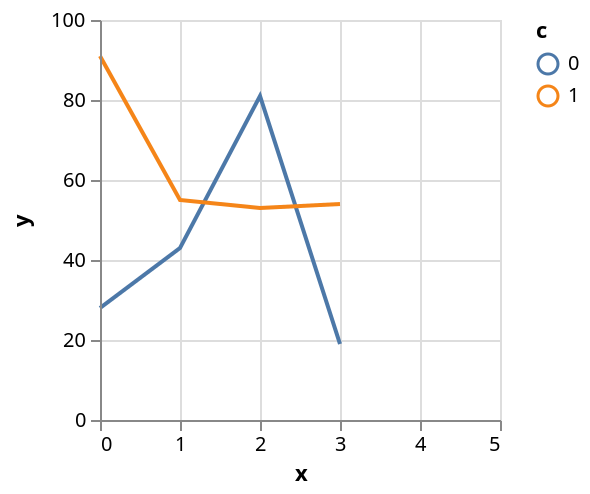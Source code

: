 {
    "$schema": "https://vega.github.io/schema/vega/v3.json",
    "autosize": "pad",
    "padding": 5,
    "width": 200,
    "height": 200,
    "style": "cell",
    "data": [
        {
            "name": "source_0",
            "values": [
                {
                    "x": 0,
                    "y": 28,
                    "c": 0
                },
                {
                    "x": 0,
                    "y": 91,
                    "c": 1
                },
                {
                    "x": 1,
                    "y": 43,
                    "c": 0
                },
                {
                    "x": 1,
                    "y": 55,
                    "c": 1
                },
                {
                    "x": 2,
                    "y": 81,
                    "c": 0
                },
                {
                    "x": 2,
                    "y": 53,
                    "c": 1
                },
                {
                    "x": 3,
                    "y": 19,
                    "c": 0
                }
            ]
        },
        {
            "name": "data_0",
            "source": "source_0",
            "transform": [
                {
                    "type": "formula",
                    "expr": "toNumber(datum[\"x\"])",
                    "as": "x"
                },
                {
                    "type": "formula",
                    "expr": "toNumber(datum[\"y\"])",
                    "as": "y"
                },
                {
                    "type": "impute",
                    "field": "y",
                    "key": "x",
                    "method": "value",
                    "groupby": [
                        "c"
                    ],
                    "value": null
                },
                {
                    "type": "window",
                    "as": [
                        "imputed_y_value"
                    ],
                    "ops": [
                        "mean"
                    ],
                    "fields": [
                        "y"
                    ],
                    "frame": [
                        -2,
                        2
                    ],
                    "ignorePeers": false,
                    "groupby": [
                        "c"
                    ]
                },
                {
                    "type": "formula",
                    "expr": "datum.y === null ? datum.imputed_y_value : datum.y",
                    "as": "y"
                }
            ]
        }
    ],
    "marks": [
        {
            "name": "pathgroup",
            "type": "group",
            "from": {
                "facet": {
                    "name": "faceted_path_main",
                    "data": "data_0",
                    "groupby": [
                        "c"
                    ]
                }
            },
            "encode": {
                "update": {
                    "width": {
                        "field": {
                            "group": "width"
                        }
                    },
                    "height": {
                        "field": {
                            "group": "height"
                        }
                    }
                }
            },
            "marks": [
                {
                    "name": "marks",
                    "type": "line",
                    "style": [
                        "line"
                    ],
                    "sort": {
                        "field": "datum[\"x\"]",
                        "order": "descending"
                    },
                    "from": {
                        "data": "faceted_path_main"
                    },
                    "encode": {
                        "update": {
                            "stroke": {
                                "scale": "color",
                                "field": "c"
                            },
                            "x": {
                                "scale": "x",
                                "field": "x"
                            },
                            "y": {
                                "scale": "y",
                                "field": "y"
                            },
                            "defined": {
                                "signal": "datum[\"x\"] !== null && !isNaN(datum[\"x\"]) && datum[\"y\"] !== null && !isNaN(datum[\"y\"])"
                            }
                        }
                    }
                }
            ]
        }
    ],
    "scales": [
        {
            "name": "x",
            "type": "linear",
            "domain": {
                "data": "data_0",
                "field": "x"
            },
            "range": [
                0,
                {
                    "signal": "width"
                }
            ],
            "nice": 1,
            "zero": false
        },
        {
            "name": "y",
            "type": "linear",
            "domain": {
                "data": "data_0",
                "field": "y"
            },
            "range": [
                {
                    "signal": "height"
                },
                0
            ],
            "nice": true,
            "zero": true
        },
        {
            "name": "color",
            "type": "ordinal",
            "domain": {
                "data": "data_0",
                "field": "c",
                "sort": true
            },
            "range": "category"
        }
    ],
    "axes": [
        {
            "scale": "x",
            "orient": "bottom",
            "grid": false,
            "title": "x",
            "labelFlush": true,
            "labelOverlap": true,
            "tickCount": {
                "signal": "ceil(width/40)"
            },
            "zindex": 1
        },
        {
            "scale": "x",
            "orient": "bottom",
            "grid": true,
            "tickCount": {
                "signal": "ceil(width/40)"
            },
            "gridScale": "y",
            "domain": false,
            "labels": false,
            "maxExtent": 0,
            "minExtent": 0,
            "ticks": false,
            "zindex": 0
        },
        {
            "scale": "y",
            "orient": "left",
            "grid": false,
            "title": "y",
            "labelOverlap": true,
            "tickCount": {
                "signal": "ceil(height/40)"
            },
            "zindex": 1
        },
        {
            "scale": "y",
            "orient": "left",
            "grid": true,
            "tickCount": {
                "signal": "ceil(height/40)"
            },
            "gridScale": "x",
            "domain": false,
            "labels": false,
            "maxExtent": 0,
            "minExtent": 0,
            "ticks": false,
            "zindex": 0
        }
    ],
    "legends": [
        {
            "stroke": "color",
            "title": "c"
        }
    ],
    "config": {
        "axisY": {
            "minExtent": 30
        }
    }
}
